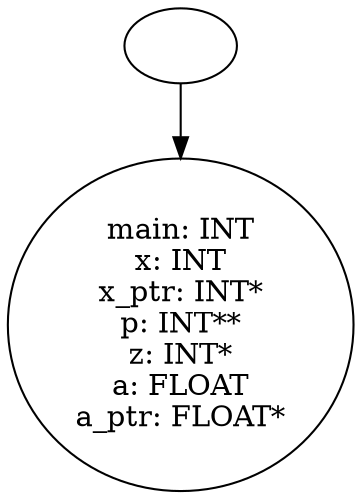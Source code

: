 digraph AST {
  "131430722012160" [label=""];
  "131430722012160" -> "131430722144528";
  "131430722144528" [label="main: INT
x: INT
x_ptr: INT*
p: INT**
z: INT*
a: FLOAT
a_ptr: FLOAT*"];
}
